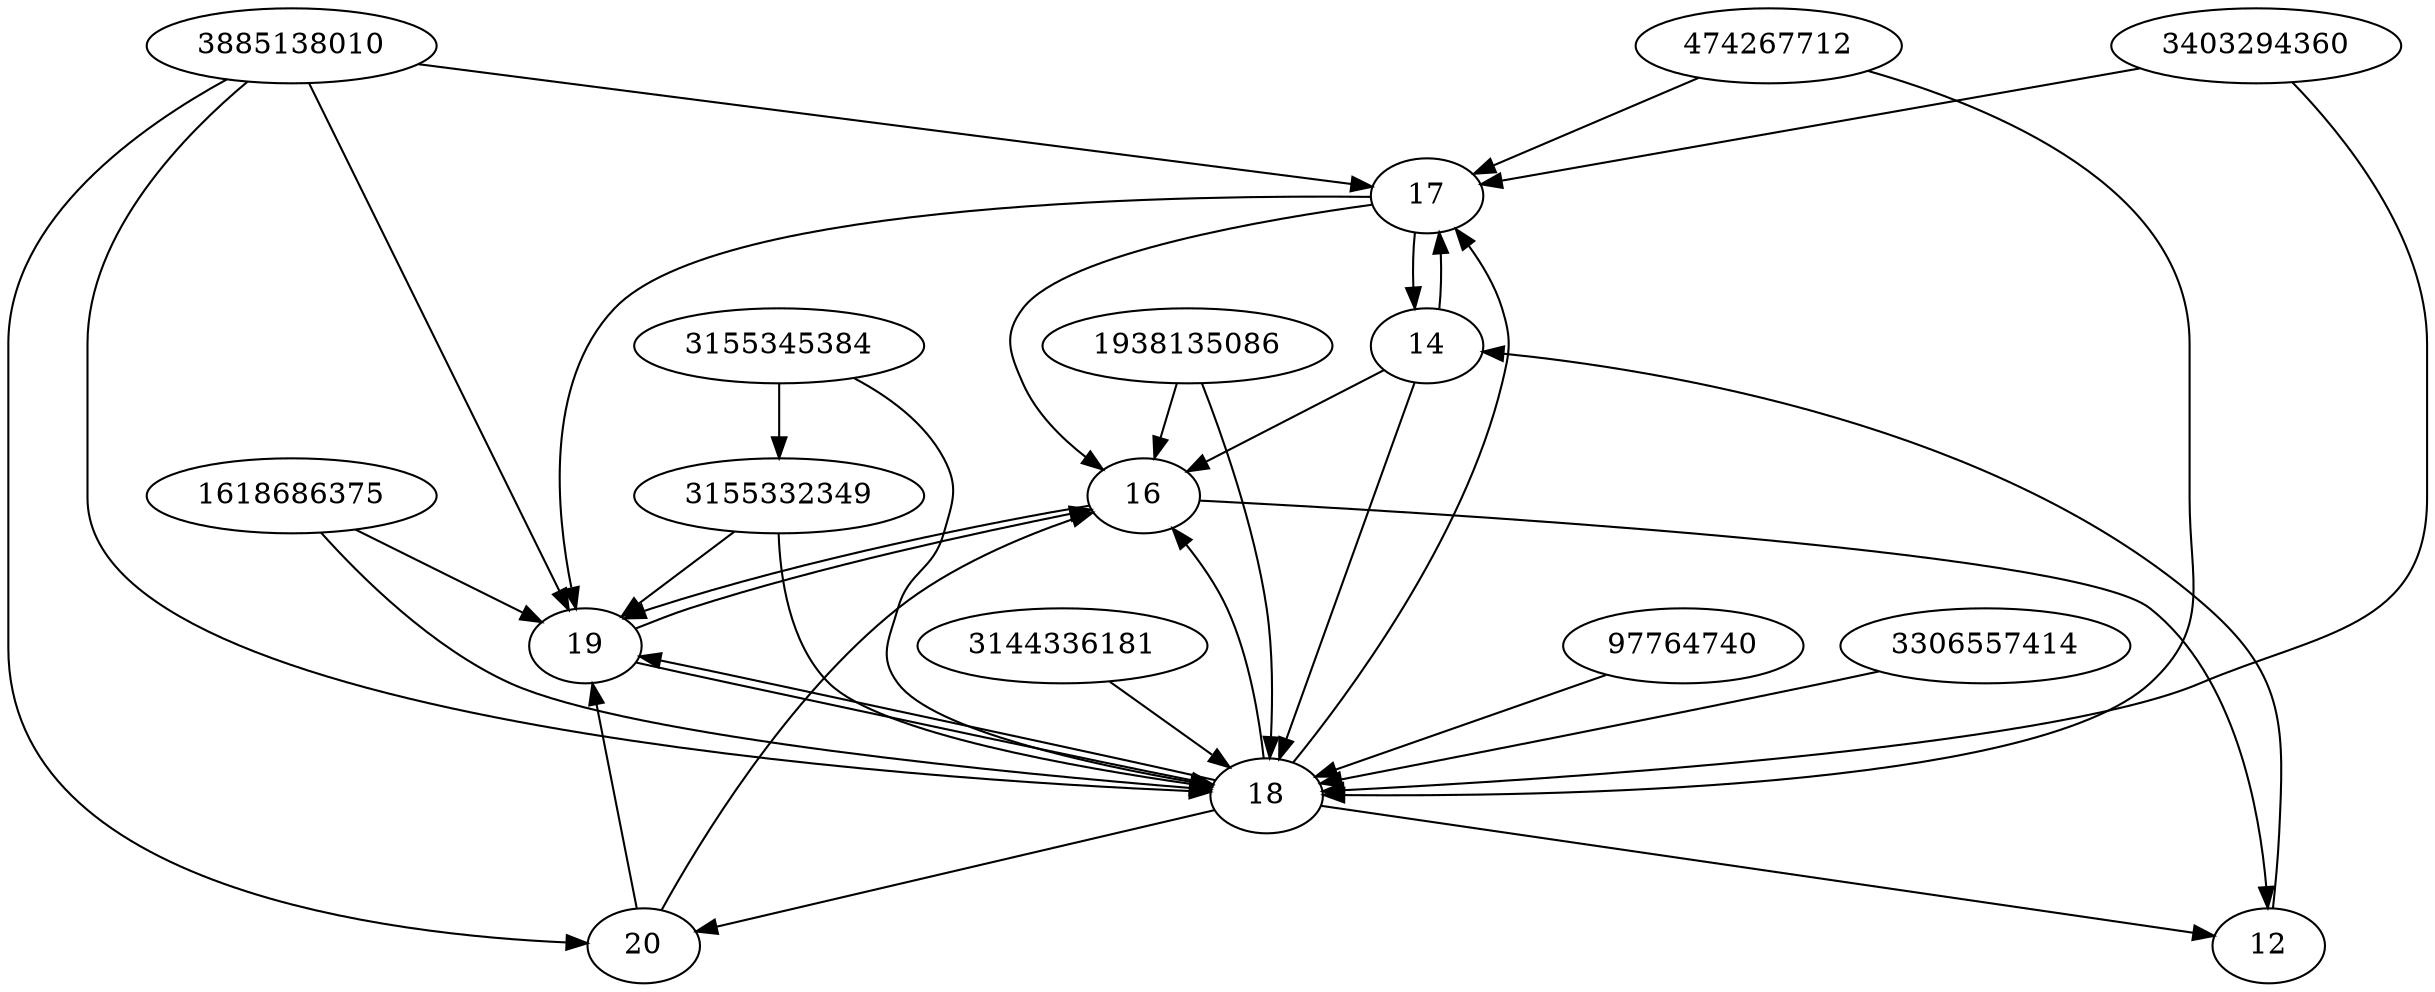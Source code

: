 strict digraph  {
474267712;
97764740;
3306557414;
1618686375;
3155345384;
12;
1938135086;
14;
16;
17;
18;
19;
20;
3144336181;
3403294360;
3885138010;
3155332349;
474267712 -> 17;
474267712 -> 18;
97764740 -> 18;
3306557414 -> 18;
1618686375 -> 18;
1618686375 -> 19;
3155345384 -> 3155332349;
3155345384 -> 18;
12 -> 14;
1938135086 -> 16;
1938135086 -> 18;
14 -> 16;
14 -> 18;
14 -> 17;
16 -> 19;
16 -> 12;
17 -> 16;
17 -> 19;
17 -> 14;
18 -> 19;
18 -> 16;
18 -> 12;
18 -> 17;
18 -> 20;
19 -> 16;
19 -> 18;
20 -> 16;
20 -> 19;
3144336181 -> 18;
3403294360 -> 18;
3403294360 -> 17;
3885138010 -> 17;
3885138010 -> 18;
3885138010 -> 19;
3885138010 -> 20;
3155332349 -> 18;
3155332349 -> 19;
}
